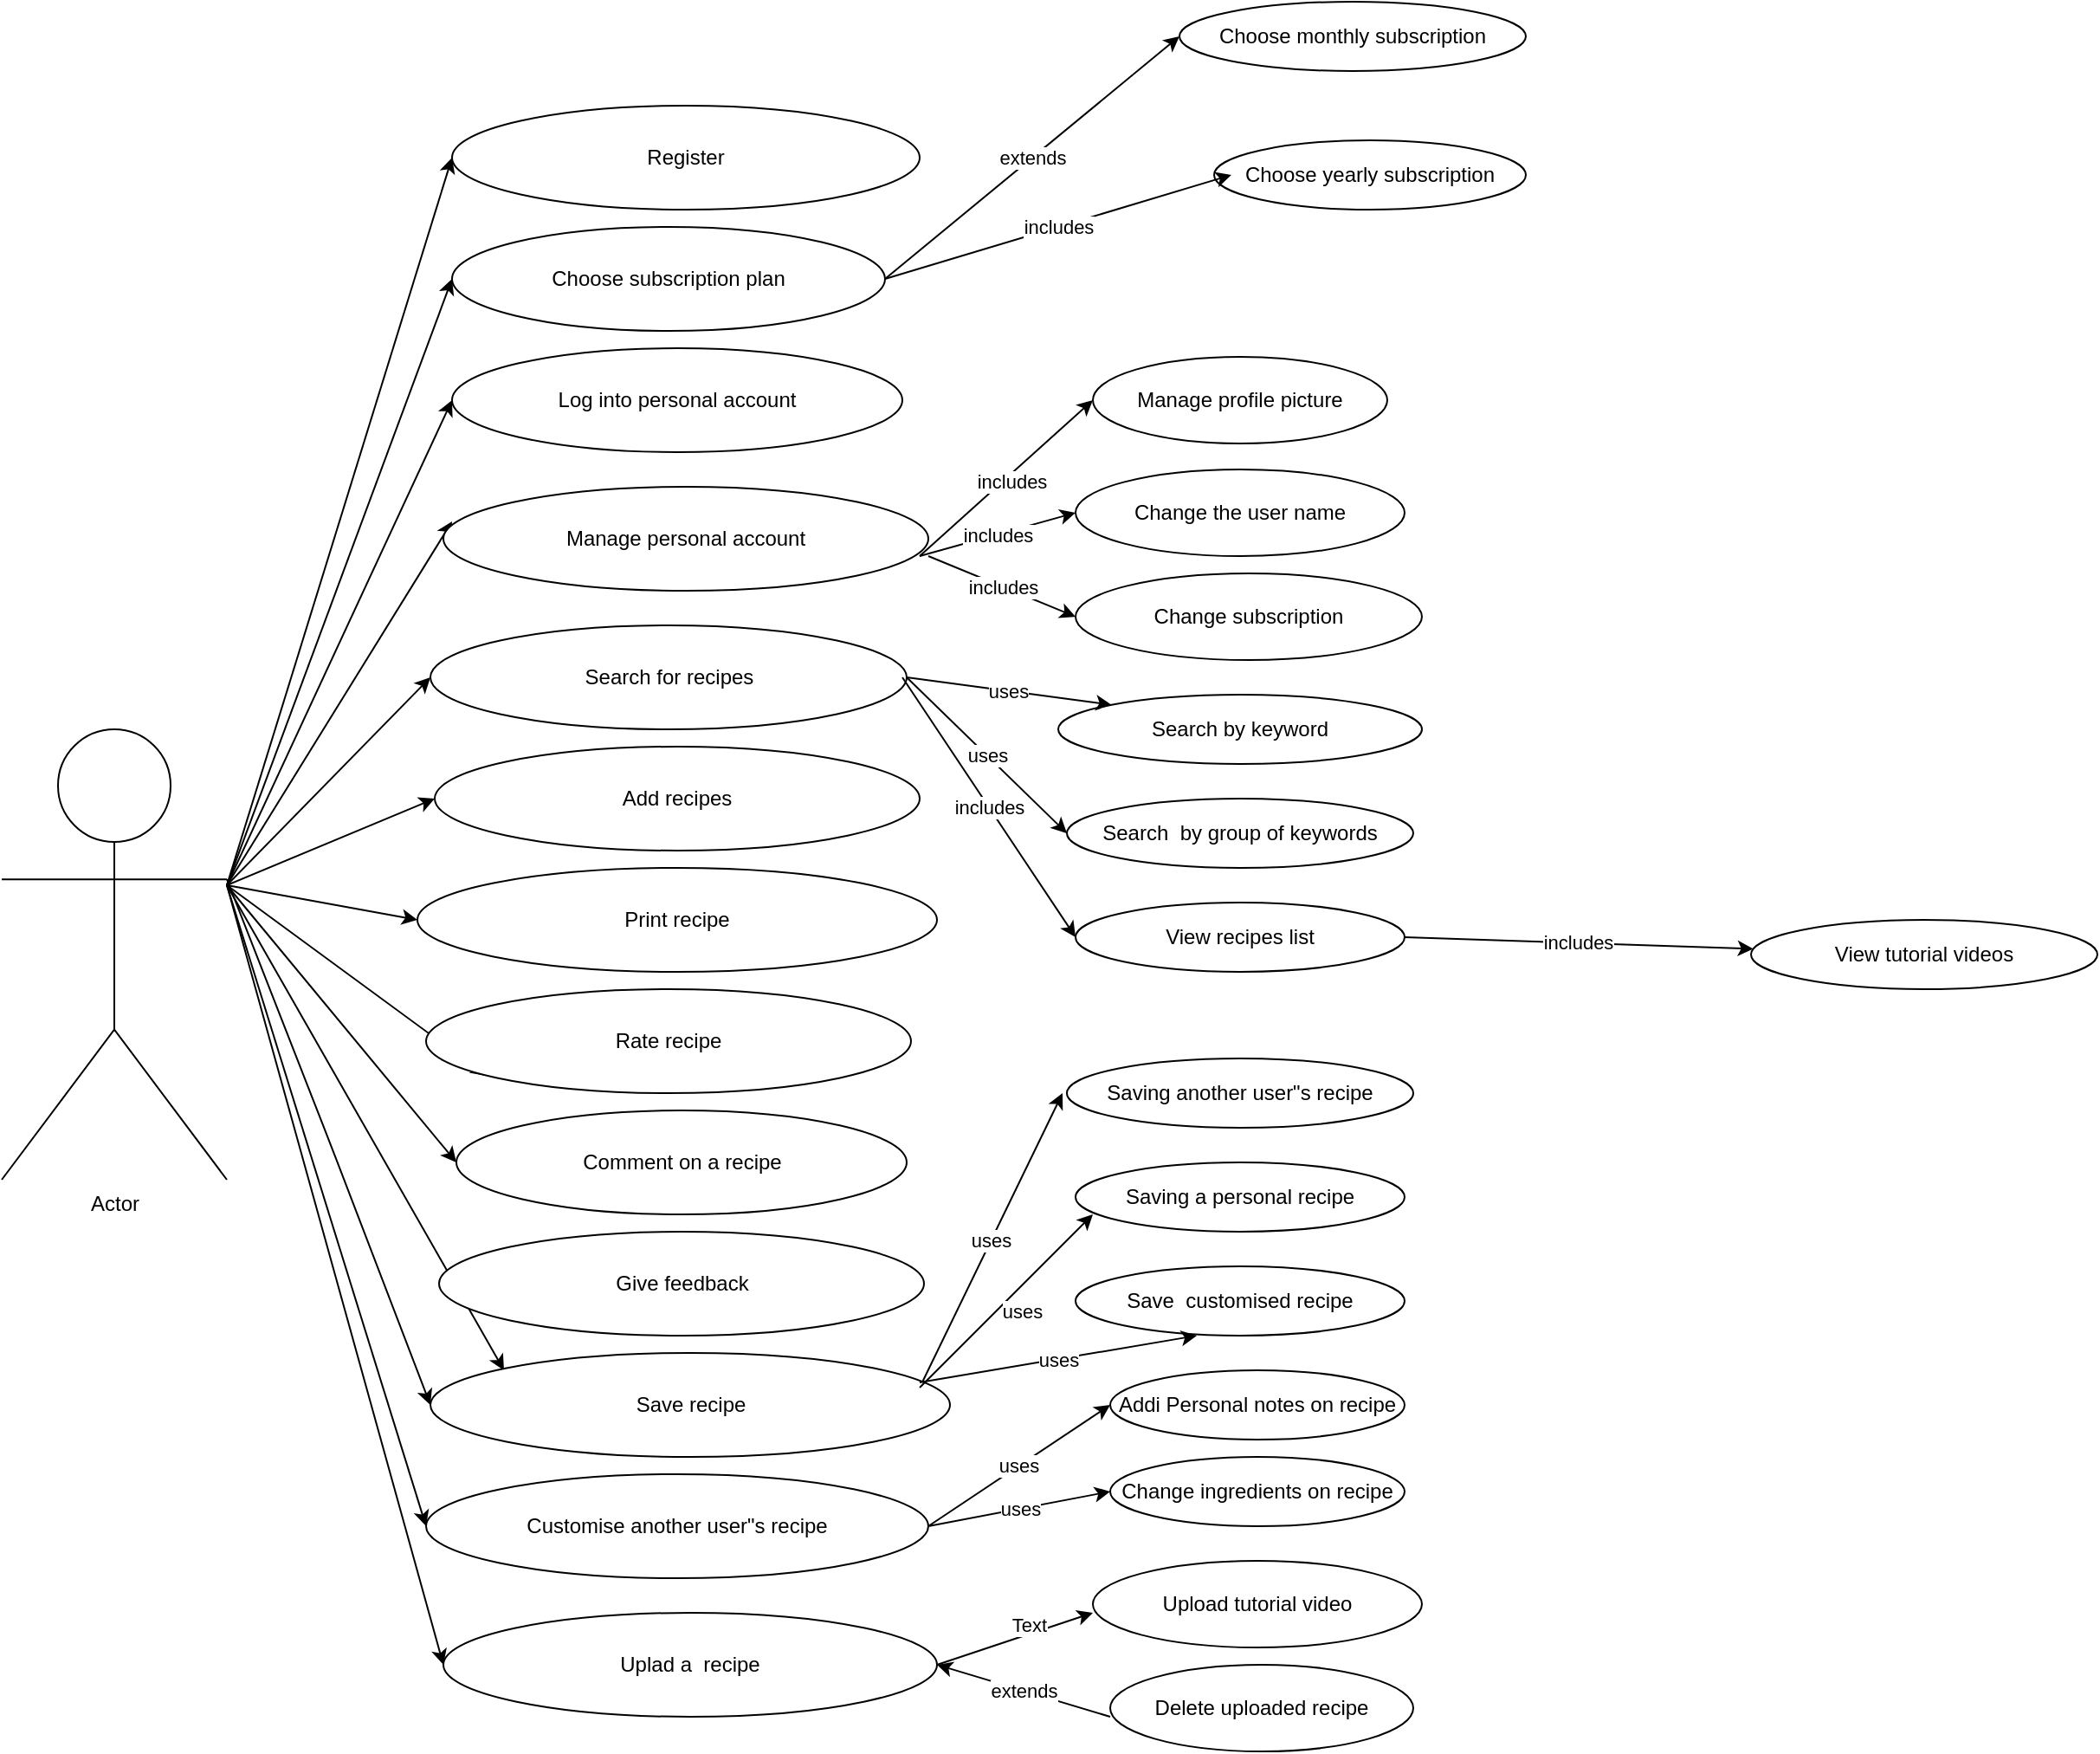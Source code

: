 <mxfile version="14.1.9" type="github">
  <diagram id="Nx58a4AAOmA9eQM4UVhp" name="Page-1">
    <mxGraphModel dx="2775" dy="2518" grid="1" gridSize="10" guides="1" tooltips="1" connect="1" arrows="1" fold="1" page="1" pageScale="1" pageWidth="850" pageHeight="1100" math="0" shadow="0">
      <root>
        <mxCell id="0" />
        <mxCell id="1" parent="0" />
        <mxCell id="LWxjox-2GX2AtobKSZnQ-2" value="Actor" style="shape=umlActor;verticalLabelPosition=bottom;verticalAlign=top;html=1;outlineConnect=0;" parent="1" vertex="1">
          <mxGeometry x="-50" y="150" width="130" height="260" as="geometry" />
        </mxCell>
        <mxCell id="LWxjox-2GX2AtobKSZnQ-4" value="Register" style="ellipse;whiteSpace=wrap;html=1;" parent="1" vertex="1">
          <mxGeometry x="210" y="-210" width="270" height="60" as="geometry" />
        </mxCell>
        <mxCell id="LWxjox-2GX2AtobKSZnQ-5" value="" style="endArrow=classic;html=1;" parent="1" edge="1">
          <mxGeometry width="50" height="50" relative="1" as="geometry">
            <mxPoint x="80" y="240" as="sourcePoint" />
            <mxPoint x="210" y="-110" as="targetPoint" />
          </mxGeometry>
        </mxCell>
        <mxCell id="LWxjox-2GX2AtobKSZnQ-6" value="Choose subscription plan" style="ellipse;whiteSpace=wrap;html=1;" parent="1" vertex="1">
          <mxGeometry x="210" y="-140" width="250" height="60" as="geometry" />
        </mxCell>
        <mxCell id="LWxjox-2GX2AtobKSZnQ-10" value="extends" style="endArrow=classic;html=1;entryX=0;entryY=0.5;entryDx=0;entryDy=0;exitX=1;exitY=0.5;exitDx=0;exitDy=0;" parent="1" edge="1" target="LWxjox-2GX2AtobKSZnQ-11" source="LWxjox-2GX2AtobKSZnQ-6">
          <mxGeometry width="50" height="50" relative="1" as="geometry">
            <mxPoint x="500" y="-155" as="sourcePoint" />
            <mxPoint x="570" y="-205" as="targetPoint" />
          </mxGeometry>
        </mxCell>
        <mxCell id="LWxjox-2GX2AtobKSZnQ-11" value="Choose monthly subscription" style="ellipse;whiteSpace=wrap;html=1;" parent="1" vertex="1">
          <mxGeometry x="630" y="-270" width="200" height="40" as="geometry" />
        </mxCell>
        <mxCell id="LWxjox-2GX2AtobKSZnQ-13" value="Choose yearly subscription" style="ellipse;whiteSpace=wrap;html=1;" parent="1" vertex="1">
          <mxGeometry x="650" y="-190" width="180" height="40" as="geometry" />
        </mxCell>
        <mxCell id="LWxjox-2GX2AtobKSZnQ-14" value="" style="endArrow=classic;html=1;entryX=0;entryY=0.5;entryDx=0;entryDy=0;" parent="1" target="LWxjox-2GX2AtobKSZnQ-15" edge="1">
          <mxGeometry width="50" height="50" relative="1" as="geometry">
            <mxPoint x="80" y="240" as="sourcePoint" />
            <mxPoint x="260" y="220" as="targetPoint" />
          </mxGeometry>
        </mxCell>
        <mxCell id="LWxjox-2GX2AtobKSZnQ-15" value="Log into personal account" style="ellipse;whiteSpace=wrap;html=1;" parent="1" vertex="1">
          <mxGeometry x="210" y="-70" width="260" height="60" as="geometry" />
        </mxCell>
        <mxCell id="LWxjox-2GX2AtobKSZnQ-17" value="" style="endArrow=classic;html=1;entryX=0.018;entryY=0.333;entryDx=0;entryDy=0;entryPerimeter=0;" parent="1" target="LWxjox-2GX2AtobKSZnQ-18" edge="1">
          <mxGeometry width="50" height="50" relative="1" as="geometry">
            <mxPoint x="80" y="240" as="sourcePoint" />
            <mxPoint x="230" y="280" as="targetPoint" />
          </mxGeometry>
        </mxCell>
        <mxCell id="LWxjox-2GX2AtobKSZnQ-18" value="Manage personal account" style="ellipse;whiteSpace=wrap;html=1;" parent="1" vertex="1">
          <mxGeometry x="205" y="10" width="280" height="60" as="geometry" />
        </mxCell>
        <mxCell id="LWxjox-2GX2AtobKSZnQ-24" value="Change the user name" style="ellipse;whiteSpace=wrap;html=1;" parent="1" vertex="1">
          <mxGeometry x="570" width="190" height="50" as="geometry" />
        </mxCell>
        <mxCell id="LWxjox-2GX2AtobKSZnQ-25" value="Change subscription" style="ellipse;whiteSpace=wrap;html=1;" parent="1" vertex="1">
          <mxGeometry x="570" y="60" width="200" height="50" as="geometry" />
        </mxCell>
        <mxCell id="LWxjox-2GX2AtobKSZnQ-27" value="Manage profile picture" style="ellipse;whiteSpace=wrap;html=1;" parent="1" vertex="1">
          <mxGeometry x="580" y="-65" width="170" height="50" as="geometry" />
        </mxCell>
        <mxCell id="LWxjox-2GX2AtobKSZnQ-32" value="" style="endArrow=classic;html=1;entryX=0;entryY=0.5;entryDx=0;entryDy=0;" parent="1" edge="1" target="LWxjox-2GX2AtobKSZnQ-33">
          <mxGeometry width="50" height="50" relative="1" as="geometry">
            <mxPoint x="80" y="240" as="sourcePoint" />
            <mxPoint x="250" y="380" as="targetPoint" />
          </mxGeometry>
        </mxCell>
        <mxCell id="LWxjox-2GX2AtobKSZnQ-33" value="Search for recipes" style="ellipse;whiteSpace=wrap;html=1;" parent="1" vertex="1">
          <mxGeometry x="197.5" y="90" width="275" height="60" as="geometry" />
        </mxCell>
        <mxCell id="pzs2fOWfZ-EyLYKR72HC-1" value="Search by keyword" style="ellipse;whiteSpace=wrap;html=1;" vertex="1" parent="1">
          <mxGeometry x="560" y="130" width="210" height="40" as="geometry" />
        </mxCell>
        <mxCell id="pzs2fOWfZ-EyLYKR72HC-3" value="Search &amp;nbsp;by group of keywords" style="ellipse;whiteSpace=wrap;html=1;" vertex="1" parent="1">
          <mxGeometry x="565" y="190" width="200" height="40" as="geometry" />
        </mxCell>
        <mxCell id="pzs2fOWfZ-EyLYKR72HC-4" value="includes" style="endArrow=classic;html=1;entryX=0;entryY=0.5;entryDx=0;entryDy=0;" edge="1" parent="1" target="pzs2fOWfZ-EyLYKR72HC-5">
          <mxGeometry width="50" height="50" relative="1" as="geometry">
            <mxPoint x="470" y="120" as="sourcePoint" />
            <mxPoint x="580" y="450" as="targetPoint" />
          </mxGeometry>
        </mxCell>
        <mxCell id="pzs2fOWfZ-EyLYKR72HC-5" value="View recipes list" style="ellipse;whiteSpace=wrap;html=1;" vertex="1" parent="1">
          <mxGeometry x="570" y="250" width="190" height="40" as="geometry" />
        </mxCell>
        <mxCell id="pzs2fOWfZ-EyLYKR72HC-6" value="includes" style="endArrow=classic;html=1;exitX=1;exitY=0.5;exitDx=0;exitDy=0;" edge="1" parent="1" source="pzs2fOWfZ-EyLYKR72HC-5" target="pzs2fOWfZ-EyLYKR72HC-7">
          <mxGeometry width="50" height="50" relative="1" as="geometry">
            <mxPoint x="780" y="460" as="sourcePoint" />
            <mxPoint x="830" y="410" as="targetPoint" />
          </mxGeometry>
        </mxCell>
        <mxCell id="pzs2fOWfZ-EyLYKR72HC-7" value="View tutorial videos" style="ellipse;whiteSpace=wrap;html=1;" vertex="1" parent="1">
          <mxGeometry x="960" y="260" width="200" height="40" as="geometry" />
        </mxCell>
        <mxCell id="pzs2fOWfZ-EyLYKR72HC-8" value="" style="endArrow=classic;html=1;entryX=0;entryY=0.5;entryDx=0;entryDy=0;exitX=1;exitY=0.333;exitDx=0;exitDy=0;exitPerimeter=0;" edge="1" parent="1" source="LWxjox-2GX2AtobKSZnQ-2" target="pzs2fOWfZ-EyLYKR72HC-30">
          <mxGeometry width="50" height="50" relative="1" as="geometry">
            <mxPoint x="90" y="260" as="sourcePoint" />
            <mxPoint x="190" y="520" as="targetPoint" />
            <Array as="points">
              <mxPoint x="140" y="390" />
            </Array>
          </mxGeometry>
        </mxCell>
        <mxCell id="pzs2fOWfZ-EyLYKR72HC-10" value="includes" style="endArrow=classic;html=1;" edge="1" parent="1">
          <mxGeometry width="50" height="50" relative="1" as="geometry">
            <mxPoint x="460" y="-110" as="sourcePoint" />
            <mxPoint x="660" y="-170" as="targetPoint" />
          </mxGeometry>
        </mxCell>
        <mxCell id="pzs2fOWfZ-EyLYKR72HC-13" value="" style="endArrow=classic;html=1;entryX=0;entryY=0.5;entryDx=0;entryDy=0;" edge="1" parent="1" target="LWxjox-2GX2AtobKSZnQ-27">
          <mxGeometry width="50" height="50" relative="1" as="geometry">
            <mxPoint x="480" y="50" as="sourcePoint" />
            <mxPoint x="610" y="-110" as="targetPoint" />
          </mxGeometry>
        </mxCell>
        <mxCell id="pzs2fOWfZ-EyLYKR72HC-14" value="includes" style="edgeLabel;html=1;align=center;verticalAlign=middle;resizable=0;points=[];" vertex="1" connectable="0" parent="pzs2fOWfZ-EyLYKR72HC-13">
          <mxGeometry x="0.008" y="-3" relative="1" as="geometry">
            <mxPoint as="offset" />
          </mxGeometry>
        </mxCell>
        <mxCell id="pzs2fOWfZ-EyLYKR72HC-15" value="includes" style="endArrow=classic;html=1;entryX=0;entryY=0.5;entryDx=0;entryDy=0;" edge="1" parent="1" target="LWxjox-2GX2AtobKSZnQ-24">
          <mxGeometry width="50" height="50" relative="1" as="geometry">
            <mxPoint x="480" y="50" as="sourcePoint" />
            <mxPoint x="660" y="-40" as="targetPoint" />
          </mxGeometry>
        </mxCell>
        <mxCell id="pzs2fOWfZ-EyLYKR72HC-16" value="includes" style="endArrow=classic;html=1;entryX=0;entryY=0.5;entryDx=0;entryDy=0;" edge="1" parent="1" target="LWxjox-2GX2AtobKSZnQ-25">
          <mxGeometry width="50" height="50" relative="1" as="geometry">
            <mxPoint x="485" y="50" as="sourcePoint" />
            <mxPoint x="665" y="20" as="targetPoint" />
          </mxGeometry>
        </mxCell>
        <mxCell id="pzs2fOWfZ-EyLYKR72HC-17" value="uses" style="endArrow=classic;html=1;entryX=0;entryY=0.5;entryDx=0;entryDy=0;exitX=1;exitY=0.5;exitDx=0;exitDy=0;" edge="1" parent="1" source="LWxjox-2GX2AtobKSZnQ-33" target="pzs2fOWfZ-EyLYKR72HC-3">
          <mxGeometry width="50" height="50" relative="1" as="geometry">
            <mxPoint x="470" y="140" as="sourcePoint" />
            <mxPoint x="20" y="80" as="targetPoint" />
          </mxGeometry>
        </mxCell>
        <mxCell id="pzs2fOWfZ-EyLYKR72HC-18" value="uses" style="endArrow=classic;html=1;entryX=0;entryY=0;entryDx=0;entryDy=0;exitX=1;exitY=0.5;exitDx=0;exitDy=0;" edge="1" parent="1" source="LWxjox-2GX2AtobKSZnQ-33" target="pzs2fOWfZ-EyLYKR72HC-1">
          <mxGeometry width="50" height="50" relative="1" as="geometry">
            <mxPoint x="480" y="120" as="sourcePoint" />
            <mxPoint x="580" y="-20" as="targetPoint" />
          </mxGeometry>
        </mxCell>
        <mxCell id="pzs2fOWfZ-EyLYKR72HC-19" value="" style="endArrow=classic;html=1;entryX=0;entryY=0.5;entryDx=0;entryDy=0;" edge="1" parent="1" target="pzs2fOWfZ-EyLYKR72HC-20">
          <mxGeometry width="50" height="50" relative="1" as="geometry">
            <mxPoint x="80" y="240" as="sourcePoint" />
            <mxPoint x="190" y="180" as="targetPoint" />
          </mxGeometry>
        </mxCell>
        <mxCell id="pzs2fOWfZ-EyLYKR72HC-20" value="Add recipes" style="ellipse;whiteSpace=wrap;html=1;" vertex="1" parent="1">
          <mxGeometry x="200" y="160" width="280" height="60" as="geometry" />
        </mxCell>
        <mxCell id="pzs2fOWfZ-EyLYKR72HC-21" value="" style="endArrow=classic;html=1;" edge="1" parent="1">
          <mxGeometry width="50" height="50" relative="1" as="geometry">
            <mxPoint x="80" y="240" as="sourcePoint" />
            <mxPoint x="230" y="350" as="targetPoint" />
          </mxGeometry>
        </mxCell>
        <mxCell id="pzs2fOWfZ-EyLYKR72HC-22" value="" style="endArrow=classic;html=1;entryX=0;entryY=0.5;entryDx=0;entryDy=0;" edge="1" parent="1" target="pzs2fOWfZ-EyLYKR72HC-23">
          <mxGeometry width="50" height="50" relative="1" as="geometry">
            <mxPoint x="80" y="240" as="sourcePoint" />
            <mxPoint x="180" y="250" as="targetPoint" />
          </mxGeometry>
        </mxCell>
        <mxCell id="pzs2fOWfZ-EyLYKR72HC-23" value="Print recipe" style="ellipse;whiteSpace=wrap;html=1;" vertex="1" parent="1">
          <mxGeometry x="190" y="230" width="300" height="60" as="geometry" />
        </mxCell>
        <mxCell id="pzs2fOWfZ-EyLYKR72HC-24" value="" style="endArrow=classic;html=1;" edge="1" parent="1">
          <mxGeometry width="50" height="50" relative="1" as="geometry">
            <mxPoint x="80" y="240" as="sourcePoint" />
            <mxPoint x="240" y="520" as="targetPoint" />
          </mxGeometry>
        </mxCell>
        <mxCell id="pzs2fOWfZ-EyLYKR72HC-25" value="Rate recipe" style="ellipse;whiteSpace=wrap;html=1;" vertex="1" parent="1">
          <mxGeometry x="195" y="300" width="280" height="60" as="geometry" />
        </mxCell>
        <mxCell id="pzs2fOWfZ-EyLYKR72HC-26" value="" style="endArrow=classic;html=1;entryX=0;entryY=0.5;entryDx=0;entryDy=0;" edge="1" parent="1" target="pzs2fOWfZ-EyLYKR72HC-27">
          <mxGeometry width="50" height="50" relative="1" as="geometry">
            <mxPoint x="80" y="240" as="sourcePoint" />
            <mxPoint x="210" y="410" as="targetPoint" />
          </mxGeometry>
        </mxCell>
        <mxCell id="pzs2fOWfZ-EyLYKR72HC-27" value="Comment on a recipe" style="ellipse;whiteSpace=wrap;html=1;" vertex="1" parent="1">
          <mxGeometry x="212.5" y="370" width="260" height="60" as="geometry" />
        </mxCell>
        <mxCell id="pzs2fOWfZ-EyLYKR72HC-28" value="Give feedback" style="ellipse;whiteSpace=wrap;html=1;" vertex="1" parent="1">
          <mxGeometry x="202.5" y="440" width="280" height="60" as="geometry" />
        </mxCell>
        <mxCell id="pzs2fOWfZ-EyLYKR72HC-29" value="uses" style="endArrow=classic;html=1;" edge="1" parent="1">
          <mxGeometry width="50" height="50" relative="1" as="geometry">
            <mxPoint x="480" y="530" as="sourcePoint" />
            <mxPoint x="562.5" y="360" as="targetPoint" />
          </mxGeometry>
        </mxCell>
        <mxCell id="pzs2fOWfZ-EyLYKR72HC-30" value="Save recipe" style="ellipse;whiteSpace=wrap;html=1;" vertex="1" parent="1">
          <mxGeometry x="197.5" y="510" width="300" height="60" as="geometry" />
        </mxCell>
        <mxCell id="pzs2fOWfZ-EyLYKR72HC-31" value="Saving another user&quot;s recipe" style="ellipse;whiteSpace=wrap;html=1;" vertex="1" parent="1">
          <mxGeometry x="565" y="340" width="200" height="40" as="geometry" />
        </mxCell>
        <mxCell id="pzs2fOWfZ-EyLYKR72HC-37" value="Save &amp;nbsp;customised recipe" style="ellipse;whiteSpace=wrap;html=1;" vertex="1" parent="1">
          <mxGeometry x="570" y="460" width="190" height="40" as="geometry" />
        </mxCell>
        <mxCell id="pzs2fOWfZ-EyLYKR72HC-39" value="" style="endArrow=classic;html=1;" edge="1" parent="1">
          <mxGeometry width="50" height="50" relative="1" as="geometry">
            <mxPoint x="480" y="530" as="sourcePoint" />
            <mxPoint x="580" y="430" as="targetPoint" />
          </mxGeometry>
        </mxCell>
        <mxCell id="pzs2fOWfZ-EyLYKR72HC-42" value="uses" style="edgeLabel;html=1;align=center;verticalAlign=middle;resizable=0;points=[];" vertex="1" connectable="0" parent="pzs2fOWfZ-EyLYKR72HC-39">
          <mxGeometry x="0.005" y="-10" relative="1" as="geometry">
            <mxPoint x="1" y="-1" as="offset" />
          </mxGeometry>
        </mxCell>
        <mxCell id="pzs2fOWfZ-EyLYKR72HC-41" value="uses" style="endArrow=classic;html=1;" edge="1" parent="1">
          <mxGeometry width="50" height="50" relative="1" as="geometry">
            <mxPoint x="480" y="527" as="sourcePoint" />
            <mxPoint x="640" y="500" as="targetPoint" />
          </mxGeometry>
        </mxCell>
        <mxCell id="pzs2fOWfZ-EyLYKR72HC-44" value="Saving a personal recipe" style="ellipse;whiteSpace=wrap;html=1;" vertex="1" parent="1">
          <mxGeometry x="570" y="400" width="190" height="40" as="geometry" />
        </mxCell>
        <mxCell id="pzs2fOWfZ-EyLYKR72HC-45" value="" style="endArrow=classic;html=1;entryX=0;entryY=0.5;entryDx=0;entryDy=0;" edge="1" parent="1" target="pzs2fOWfZ-EyLYKR72HC-47">
          <mxGeometry width="50" height="50" relative="1" as="geometry">
            <mxPoint x="80" y="240" as="sourcePoint" />
            <mxPoint x="190" y="590" as="targetPoint" />
          </mxGeometry>
        </mxCell>
        <mxCell id="pzs2fOWfZ-EyLYKR72HC-47" value="Customise another user&quot;s recipe" style="ellipse;whiteSpace=wrap;html=1;" vertex="1" parent="1">
          <mxGeometry x="195" y="580" width="290" height="60" as="geometry" />
        </mxCell>
        <mxCell id="pzs2fOWfZ-EyLYKR72HC-48" value="uses" style="endArrow=classic;html=1;exitX=1;exitY=0.5;exitDx=0;exitDy=0;" edge="1" parent="1" source="pzs2fOWfZ-EyLYKR72HC-47">
          <mxGeometry width="50" height="50" relative="1" as="geometry">
            <mxPoint x="490" y="600" as="sourcePoint" />
            <mxPoint x="590" y="540" as="targetPoint" />
          </mxGeometry>
        </mxCell>
        <mxCell id="pzs2fOWfZ-EyLYKR72HC-49" value="Change ingredients on recipe" style="ellipse;whiteSpace=wrap;html=1;" vertex="1" parent="1">
          <mxGeometry x="590" y="570" width="170" height="40" as="geometry" />
        </mxCell>
        <mxCell id="pzs2fOWfZ-EyLYKR72HC-50" value="Addi Personal notes on recipe" style="ellipse;whiteSpace=wrap;html=1;" vertex="1" parent="1">
          <mxGeometry x="590" y="520" width="170" height="40" as="geometry" />
        </mxCell>
        <mxCell id="pzs2fOWfZ-EyLYKR72HC-52" value="uses" style="endArrow=classic;html=1;entryX=0;entryY=0.5;entryDx=0;entryDy=0;exitX=1;exitY=0.5;exitDx=0;exitDy=0;" edge="1" parent="1" source="pzs2fOWfZ-EyLYKR72HC-47" target="pzs2fOWfZ-EyLYKR72HC-49">
          <mxGeometry width="50" height="50" relative="1" as="geometry">
            <mxPoint x="460" y="700" as="sourcePoint" />
            <mxPoint x="560" y="600" as="targetPoint" />
          </mxGeometry>
        </mxCell>
        <mxCell id="pzs2fOWfZ-EyLYKR72HC-54" value="" style="endArrow=classic;html=1;entryX=0;entryY=0.5;entryDx=0;entryDy=0;" edge="1" parent="1" target="pzs2fOWfZ-EyLYKR72HC-55">
          <mxGeometry width="50" height="50" relative="1" as="geometry">
            <mxPoint x="80" y="240" as="sourcePoint" />
            <mxPoint x="200" y="690" as="targetPoint" />
          </mxGeometry>
        </mxCell>
        <mxCell id="pzs2fOWfZ-EyLYKR72HC-55" value="Uplad a &amp;nbsp;recipe" style="ellipse;whiteSpace=wrap;html=1;" vertex="1" parent="1">
          <mxGeometry x="205" y="660" width="285" height="60" as="geometry" />
        </mxCell>
        <mxCell id="pzs2fOWfZ-EyLYKR72HC-56" value="" style="endArrow=classic;html=1;exitX=1;exitY=0.5;exitDx=0;exitDy=0;" edge="1" parent="1" source="pzs2fOWfZ-EyLYKR72HC-55">
          <mxGeometry width="50" height="50" relative="1" as="geometry">
            <mxPoint x="550" y="230" as="sourcePoint" />
            <mxPoint x="580" y="660" as="targetPoint" />
          </mxGeometry>
        </mxCell>
        <mxCell id="pzs2fOWfZ-EyLYKR72HC-63" value="Text" style="edgeLabel;html=1;align=center;verticalAlign=middle;resizable=0;points=[];" vertex="1" connectable="0" parent="pzs2fOWfZ-EyLYKR72HC-56">
          <mxGeometry x="0.203" y="5" relative="1" as="geometry">
            <mxPoint as="offset" />
          </mxGeometry>
        </mxCell>
        <mxCell id="pzs2fOWfZ-EyLYKR72HC-58" value="Upload tutorial video" style="ellipse;whiteSpace=wrap;html=1;" vertex="1" parent="1">
          <mxGeometry x="580" y="630" width="190" height="50" as="geometry" />
        </mxCell>
        <mxCell id="pzs2fOWfZ-EyLYKR72HC-59" value="Delete uploaded recipe" style="ellipse;whiteSpace=wrap;html=1;" vertex="1" parent="1">
          <mxGeometry x="590" y="690" width="175" height="50" as="geometry" />
        </mxCell>
        <mxCell id="pzs2fOWfZ-EyLYKR72HC-60" value="extends" style="endArrow=classic;html=1;entryX=1;entryY=0.5;entryDx=0;entryDy=0;" edge="1" parent="1" target="pzs2fOWfZ-EyLYKR72HC-55">
          <mxGeometry width="50" height="50" relative="1" as="geometry">
            <mxPoint x="590" y="720" as="sourcePoint" />
            <mxPoint x="600" y="180" as="targetPoint" />
          </mxGeometry>
        </mxCell>
        <mxCell id="pzs2fOWfZ-EyLYKR72HC-65" value="" style="endArrow=classic;html=1;entryX=0;entryY=0.5;entryDx=0;entryDy=0;" edge="1" parent="1" target="LWxjox-2GX2AtobKSZnQ-4">
          <mxGeometry width="50" height="50" relative="1" as="geometry">
            <mxPoint x="80" y="240" as="sourcePoint" />
            <mxPoint x="600" y="180" as="targetPoint" />
          </mxGeometry>
        </mxCell>
      </root>
    </mxGraphModel>
  </diagram>
</mxfile>
